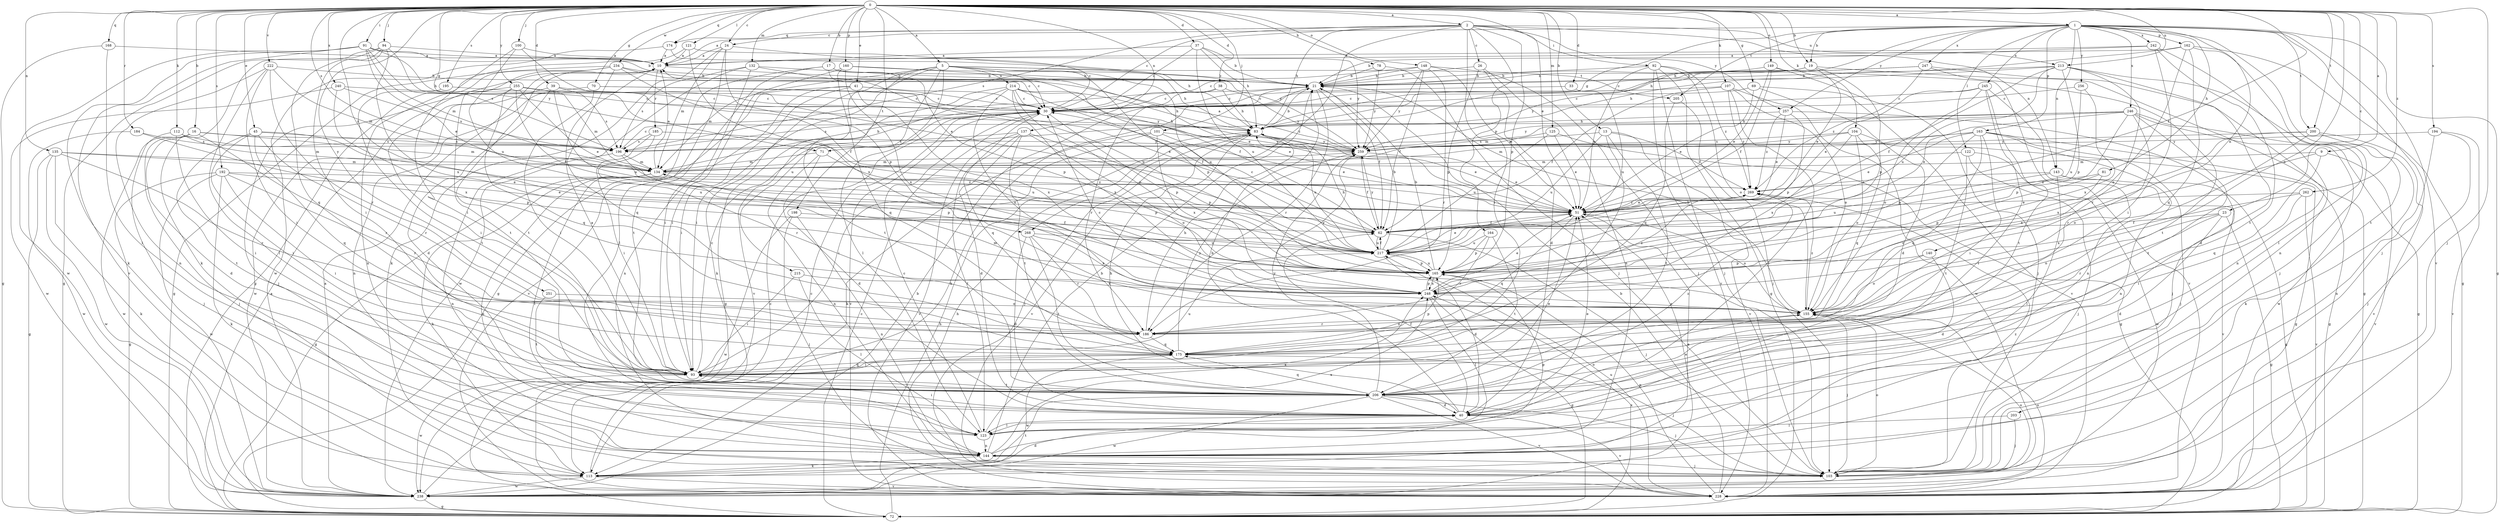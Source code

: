 strict digraph  {
0;
1;
2;
5;
9;
10;
13;
16;
17;
19;
21;
23;
24;
26;
30;
33;
37;
38;
39;
40;
41;
45;
51;
62;
69;
70;
71;
72;
78;
81;
83;
91;
92;
93;
94;
100;
101;
103;
104;
107;
112;
113;
121;
122;
123;
125;
132;
134;
135;
137;
140;
143;
144;
148;
149;
155;
160;
162;
163;
164;
165;
168;
174;
175;
184;
185;
186;
192;
194;
195;
196;
198;
200;
203;
205;
206;
213;
214;
215;
217;
222;
228;
234;
238;
240;
242;
245;
246;
247;
248;
251;
255;
256;
257;
259;
262;
268;
269;
0 -> 1  [label=a];
0 -> 2  [label=a];
0 -> 5  [label=a];
0 -> 9  [label=a];
0 -> 13  [label=b];
0 -> 16  [label=b];
0 -> 17  [label=b];
0 -> 19  [label=b];
0 -> 23  [label=c];
0 -> 24  [label=c];
0 -> 33  [label=d];
0 -> 37  [label=d];
0 -> 38  [label=d];
0 -> 39  [label=d];
0 -> 41  [label=e];
0 -> 45  [label=e];
0 -> 51  [label=e];
0 -> 62  [label=f];
0 -> 69  [label=g];
0 -> 70  [label=g];
0 -> 71  [label=g];
0 -> 78  [label=h];
0 -> 91  [label=i];
0 -> 94  [label=j];
0 -> 100  [label=j];
0 -> 101  [label=j];
0 -> 103  [label=j];
0 -> 104  [label=k];
0 -> 107  [label=k];
0 -> 112  [label=k];
0 -> 121  [label=l];
0 -> 125  [label=m];
0 -> 132  [label=m];
0 -> 135  [label=n];
0 -> 137  [label=n];
0 -> 148  [label=o];
0 -> 149  [label=o];
0 -> 155  [label=o];
0 -> 160  [label=p];
0 -> 168  [label=q];
0 -> 174  [label=q];
0 -> 184  [label=r];
0 -> 192  [label=s];
0 -> 194  [label=s];
0 -> 195  [label=s];
0 -> 196  [label=s];
0 -> 198  [label=t];
0 -> 200  [label=t];
0 -> 213  [label=u];
0 -> 222  [label=v];
0 -> 234  [label=w];
0 -> 240  [label=x];
0 -> 251  [label=y];
0 -> 255  [label=y];
0 -> 262  [label=z];
0 -> 268  [label=z];
1 -> 10  [label=a];
1 -> 19  [label=b];
1 -> 71  [label=g];
1 -> 72  [label=g];
1 -> 81  [label=h];
1 -> 83  [label=h];
1 -> 103  [label=j];
1 -> 122  [label=l];
1 -> 140  [label=n];
1 -> 143  [label=n];
1 -> 162  [label=p];
1 -> 163  [label=p];
1 -> 200  [label=t];
1 -> 203  [label=t];
1 -> 205  [label=t];
1 -> 228  [label=v];
1 -> 242  [label=x];
1 -> 245  [label=x];
1 -> 246  [label=x];
1 -> 247  [label=x];
1 -> 256  [label=y];
1 -> 257  [label=y];
2 -> 24  [label=c];
2 -> 26  [label=c];
2 -> 30  [label=c];
2 -> 83  [label=h];
2 -> 92  [label=i];
2 -> 93  [label=i];
2 -> 143  [label=n];
2 -> 164  [label=p];
2 -> 165  [label=p];
2 -> 174  [label=q];
2 -> 196  [label=s];
2 -> 213  [label=u];
2 -> 257  [label=y];
2 -> 268  [label=z];
5 -> 30  [label=c];
5 -> 83  [label=h];
5 -> 93  [label=i];
5 -> 113  [label=k];
5 -> 123  [label=l];
5 -> 134  [label=m];
5 -> 165  [label=p];
5 -> 205  [label=t];
5 -> 206  [label=t];
5 -> 214  [label=u];
5 -> 215  [label=u];
5 -> 217  [label=u];
9 -> 134  [label=m];
9 -> 175  [label=q];
9 -> 228  [label=v];
9 -> 248  [label=x];
10 -> 21  [label=b];
10 -> 185  [label=r];
10 -> 206  [label=t];
13 -> 93  [label=i];
13 -> 196  [label=s];
13 -> 206  [label=t];
13 -> 217  [label=u];
13 -> 228  [label=v];
13 -> 269  [label=z];
16 -> 40  [label=d];
16 -> 103  [label=j];
16 -> 134  [label=m];
16 -> 186  [label=r];
16 -> 238  [label=w];
16 -> 259  [label=y];
17 -> 21  [label=b];
17 -> 62  [label=f];
17 -> 72  [label=g];
17 -> 165  [label=p];
17 -> 206  [label=t];
19 -> 21  [label=b];
19 -> 51  [label=e];
19 -> 72  [label=g];
19 -> 165  [label=p];
19 -> 259  [label=y];
21 -> 30  [label=c];
21 -> 62  [label=f];
21 -> 113  [label=k];
21 -> 186  [label=r];
23 -> 40  [label=d];
23 -> 62  [label=f];
23 -> 72  [label=g];
23 -> 155  [label=o];
23 -> 186  [label=r];
24 -> 10  [label=a];
24 -> 30  [label=c];
24 -> 113  [label=k];
24 -> 123  [label=l];
24 -> 134  [label=m];
24 -> 165  [label=p];
26 -> 21  [label=b];
26 -> 40  [label=d];
26 -> 144  [label=n];
26 -> 165  [label=p];
30 -> 83  [label=h];
30 -> 165  [label=p];
30 -> 175  [label=q];
30 -> 196  [label=s];
30 -> 228  [label=v];
33 -> 30  [label=c];
33 -> 217  [label=u];
37 -> 10  [label=a];
37 -> 21  [label=b];
37 -> 30  [label=c];
37 -> 83  [label=h];
37 -> 217  [label=u];
37 -> 259  [label=y];
38 -> 30  [label=c];
38 -> 83  [label=h];
38 -> 186  [label=r];
38 -> 259  [label=y];
39 -> 30  [label=c];
39 -> 40  [label=d];
39 -> 196  [label=s];
39 -> 217  [label=u];
39 -> 238  [label=w];
40 -> 21  [label=b];
40 -> 51  [label=e];
40 -> 62  [label=f];
40 -> 83  [label=h];
40 -> 93  [label=i];
40 -> 123  [label=l];
40 -> 155  [label=o];
40 -> 228  [label=v];
41 -> 30  [label=c];
41 -> 93  [label=i];
41 -> 144  [label=n];
41 -> 228  [label=v];
41 -> 248  [label=x];
41 -> 259  [label=y];
45 -> 93  [label=i];
45 -> 175  [label=q];
45 -> 186  [label=r];
45 -> 196  [label=s];
45 -> 206  [label=t];
45 -> 217  [label=u];
51 -> 62  [label=f];
51 -> 155  [label=o];
51 -> 175  [label=q];
51 -> 269  [label=z];
62 -> 30  [label=c];
62 -> 103  [label=j];
62 -> 217  [label=u];
62 -> 259  [label=y];
69 -> 30  [label=c];
69 -> 40  [label=d];
69 -> 51  [label=e];
69 -> 228  [label=v];
70 -> 30  [label=c];
70 -> 51  [label=e];
70 -> 93  [label=i];
70 -> 144  [label=n];
71 -> 40  [label=d];
71 -> 134  [label=m];
71 -> 144  [label=n];
71 -> 165  [label=p];
72 -> 10  [label=a];
72 -> 30  [label=c];
72 -> 83  [label=h];
72 -> 248  [label=x];
78 -> 21  [label=b];
78 -> 103  [label=j];
78 -> 259  [label=y];
81 -> 155  [label=o];
81 -> 165  [label=p];
81 -> 269  [label=z];
83 -> 21  [label=b];
83 -> 51  [label=e];
83 -> 103  [label=j];
83 -> 217  [label=u];
83 -> 228  [label=v];
83 -> 259  [label=y];
91 -> 10  [label=a];
91 -> 21  [label=b];
91 -> 51  [label=e];
91 -> 83  [label=h];
91 -> 113  [label=k];
91 -> 134  [label=m];
91 -> 196  [label=s];
91 -> 228  [label=v];
91 -> 238  [label=w];
92 -> 21  [label=b];
92 -> 51  [label=e];
92 -> 72  [label=g];
92 -> 103  [label=j];
92 -> 155  [label=o];
92 -> 228  [label=v];
92 -> 269  [label=z];
93 -> 10  [label=a];
93 -> 30  [label=c];
93 -> 175  [label=q];
93 -> 206  [label=t];
93 -> 217  [label=u];
93 -> 238  [label=w];
94 -> 10  [label=a];
94 -> 72  [label=g];
94 -> 93  [label=i];
94 -> 113  [label=k];
94 -> 175  [label=q];
94 -> 248  [label=x];
94 -> 259  [label=y];
100 -> 10  [label=a];
100 -> 51  [label=e];
100 -> 93  [label=i];
100 -> 217  [label=u];
101 -> 51  [label=e];
101 -> 93  [label=i];
101 -> 113  [label=k];
101 -> 248  [label=x];
101 -> 259  [label=y];
103 -> 155  [label=o];
103 -> 269  [label=z];
104 -> 72  [label=g];
104 -> 155  [label=o];
104 -> 175  [label=q];
104 -> 196  [label=s];
104 -> 248  [label=x];
104 -> 259  [label=y];
107 -> 30  [label=c];
107 -> 62  [label=f];
107 -> 123  [label=l];
107 -> 155  [label=o];
107 -> 238  [label=w];
107 -> 269  [label=z];
112 -> 93  [label=i];
112 -> 103  [label=j];
112 -> 134  [label=m];
112 -> 196  [label=s];
113 -> 30  [label=c];
113 -> 40  [label=d];
113 -> 51  [label=e];
113 -> 206  [label=t];
113 -> 228  [label=v];
113 -> 238  [label=w];
121 -> 10  [label=a];
121 -> 72  [label=g];
121 -> 83  [label=h];
121 -> 248  [label=x];
122 -> 103  [label=j];
122 -> 134  [label=m];
122 -> 206  [label=t];
122 -> 238  [label=w];
123 -> 30  [label=c];
123 -> 144  [label=n];
123 -> 248  [label=x];
125 -> 51  [label=e];
125 -> 72  [label=g];
125 -> 217  [label=u];
125 -> 259  [label=y];
132 -> 21  [label=b];
132 -> 93  [label=i];
132 -> 196  [label=s];
132 -> 217  [label=u];
132 -> 238  [label=w];
134 -> 10  [label=a];
134 -> 21  [label=b];
134 -> 72  [label=g];
134 -> 113  [label=k];
134 -> 123  [label=l];
134 -> 144  [label=n];
134 -> 269  [label=z];
135 -> 51  [label=e];
135 -> 72  [label=g];
135 -> 113  [label=k];
135 -> 134  [label=m];
135 -> 186  [label=r];
135 -> 238  [label=w];
137 -> 40  [label=d];
137 -> 123  [label=l];
137 -> 155  [label=o];
137 -> 165  [label=p];
137 -> 196  [label=s];
137 -> 206  [label=t];
137 -> 228  [label=v];
140 -> 40  [label=d];
140 -> 155  [label=o];
140 -> 165  [label=p];
143 -> 72  [label=g];
143 -> 123  [label=l];
143 -> 217  [label=u];
143 -> 228  [label=v];
143 -> 269  [label=z];
144 -> 21  [label=b];
144 -> 103  [label=j];
144 -> 113  [label=k];
144 -> 165  [label=p];
144 -> 248  [label=x];
148 -> 21  [label=b];
148 -> 30  [label=c];
148 -> 51  [label=e];
148 -> 62  [label=f];
148 -> 103  [label=j];
148 -> 186  [label=r];
148 -> 259  [label=y];
149 -> 21  [label=b];
149 -> 51  [label=e];
149 -> 62  [label=f];
149 -> 103  [label=j];
149 -> 228  [label=v];
155 -> 21  [label=b];
155 -> 30  [label=c];
155 -> 103  [label=j];
155 -> 134  [label=m];
155 -> 186  [label=r];
155 -> 269  [label=z];
160 -> 21  [label=b];
160 -> 51  [label=e];
160 -> 93  [label=i];
160 -> 175  [label=q];
160 -> 248  [label=x];
162 -> 10  [label=a];
162 -> 72  [label=g];
162 -> 83  [label=h];
162 -> 123  [label=l];
162 -> 155  [label=o];
162 -> 175  [label=q];
163 -> 51  [label=e];
163 -> 72  [label=g];
163 -> 93  [label=i];
163 -> 103  [label=j];
163 -> 134  [label=m];
163 -> 144  [label=n];
163 -> 165  [label=p];
163 -> 175  [label=q];
163 -> 259  [label=y];
164 -> 165  [label=p];
164 -> 186  [label=r];
164 -> 206  [label=t];
164 -> 217  [label=u];
165 -> 21  [label=b];
165 -> 217  [label=u];
165 -> 248  [label=x];
168 -> 10  [label=a];
168 -> 72  [label=g];
168 -> 123  [label=l];
174 -> 10  [label=a];
174 -> 238  [label=w];
174 -> 259  [label=y];
175 -> 93  [label=i];
175 -> 103  [label=j];
175 -> 165  [label=p];
175 -> 238  [label=w];
175 -> 259  [label=y];
184 -> 165  [label=p];
184 -> 196  [label=s];
184 -> 238  [label=w];
185 -> 93  [label=i];
185 -> 186  [label=r];
185 -> 196  [label=s];
185 -> 217  [label=u];
186 -> 83  [label=h];
186 -> 155  [label=o];
186 -> 175  [label=q];
192 -> 51  [label=e];
192 -> 72  [label=g];
192 -> 93  [label=i];
192 -> 113  [label=k];
192 -> 186  [label=r];
192 -> 238  [label=w];
192 -> 269  [label=z];
194 -> 103  [label=j];
194 -> 144  [label=n];
194 -> 228  [label=v];
194 -> 259  [label=y];
195 -> 30  [label=c];
195 -> 206  [label=t];
196 -> 30  [label=c];
196 -> 134  [label=m];
196 -> 144  [label=n];
196 -> 165  [label=p];
198 -> 62  [label=f];
198 -> 103  [label=j];
198 -> 144  [label=n];
198 -> 238  [label=w];
200 -> 113  [label=k];
200 -> 155  [label=o];
200 -> 228  [label=v];
200 -> 248  [label=x];
200 -> 259  [label=y];
203 -> 103  [label=j];
203 -> 123  [label=l];
205 -> 103  [label=j];
205 -> 175  [label=q];
206 -> 40  [label=d];
206 -> 51  [label=e];
206 -> 103  [label=j];
206 -> 175  [label=q];
206 -> 228  [label=v];
206 -> 238  [label=w];
206 -> 259  [label=y];
206 -> 269  [label=z];
213 -> 21  [label=b];
213 -> 40  [label=d];
213 -> 62  [label=f];
213 -> 83  [label=h];
213 -> 103  [label=j];
213 -> 165  [label=p];
213 -> 186  [label=r];
213 -> 217  [label=u];
214 -> 30  [label=c];
214 -> 51  [label=e];
214 -> 62  [label=f];
214 -> 72  [label=g];
214 -> 83  [label=h];
214 -> 155  [label=o];
214 -> 165  [label=p];
214 -> 228  [label=v];
214 -> 248  [label=x];
215 -> 93  [label=i];
215 -> 123  [label=l];
215 -> 248  [label=x];
217 -> 21  [label=b];
217 -> 40  [label=d];
217 -> 51  [label=e];
217 -> 62  [label=f];
217 -> 83  [label=h];
217 -> 165  [label=p];
222 -> 21  [label=b];
222 -> 93  [label=i];
222 -> 123  [label=l];
222 -> 134  [label=m];
222 -> 144  [label=n];
222 -> 186  [label=r];
228 -> 21  [label=b];
228 -> 83  [label=h];
228 -> 155  [label=o];
228 -> 165  [label=p];
228 -> 217  [label=u];
234 -> 21  [label=b];
234 -> 30  [label=c];
234 -> 62  [label=f];
234 -> 72  [label=g];
234 -> 144  [label=n];
234 -> 175  [label=q];
234 -> 206  [label=t];
238 -> 10  [label=a];
238 -> 21  [label=b];
238 -> 30  [label=c];
238 -> 51  [label=e];
238 -> 72  [label=g];
238 -> 155  [label=o];
240 -> 30  [label=c];
240 -> 196  [label=s];
240 -> 238  [label=w];
240 -> 248  [label=x];
242 -> 10  [label=a];
242 -> 21  [label=b];
242 -> 93  [label=i];
242 -> 144  [label=n];
242 -> 206  [label=t];
245 -> 30  [label=c];
245 -> 51  [label=e];
245 -> 123  [label=l];
245 -> 144  [label=n];
245 -> 155  [label=o];
245 -> 206  [label=t];
246 -> 51  [label=e];
246 -> 72  [label=g];
246 -> 83  [label=h];
246 -> 134  [label=m];
246 -> 165  [label=p];
246 -> 186  [label=r];
246 -> 206  [label=t];
246 -> 238  [label=w];
246 -> 259  [label=y];
247 -> 21  [label=b];
247 -> 30  [label=c];
247 -> 144  [label=n];
247 -> 206  [label=t];
247 -> 269  [label=z];
248 -> 51  [label=e];
248 -> 72  [label=g];
248 -> 123  [label=l];
248 -> 155  [label=o];
248 -> 165  [label=p];
248 -> 259  [label=y];
248 -> 269  [label=z];
251 -> 155  [label=o];
251 -> 206  [label=t];
255 -> 30  [label=c];
255 -> 51  [label=e];
255 -> 62  [label=f];
255 -> 93  [label=i];
255 -> 103  [label=j];
255 -> 134  [label=m];
255 -> 175  [label=q];
256 -> 30  [label=c];
256 -> 217  [label=u];
256 -> 248  [label=x];
257 -> 51  [label=e];
257 -> 83  [label=h];
257 -> 103  [label=j];
257 -> 165  [label=p];
257 -> 269  [label=z];
259 -> 10  [label=a];
259 -> 51  [label=e];
259 -> 62  [label=f];
259 -> 134  [label=m];
262 -> 51  [label=e];
262 -> 93  [label=i];
262 -> 228  [label=v];
262 -> 248  [label=x];
268 -> 40  [label=d];
268 -> 186  [label=r];
268 -> 206  [label=t];
268 -> 217  [label=u];
268 -> 248  [label=x];
269 -> 51  [label=e];
}

